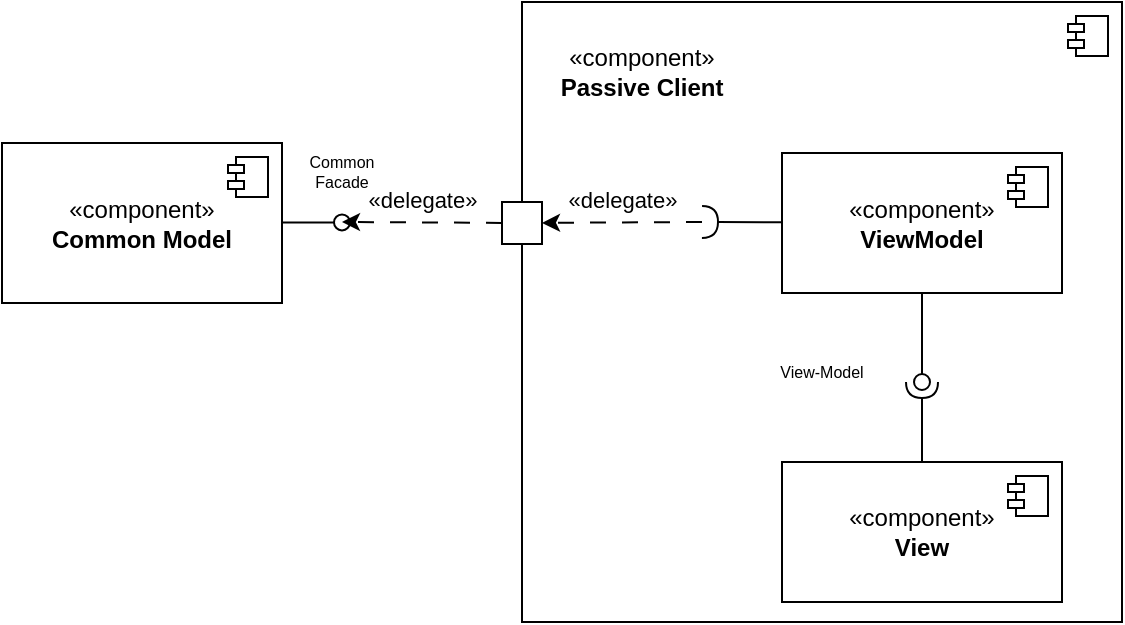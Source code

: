 <mxfile version="28.2.5">
  <diagram name="Seite-1" id="tv3RCUC1lsHie5otSo7a">
    <mxGraphModel dx="1240" dy="718" grid="1" gridSize="10" guides="1" tooltips="1" connect="1" arrows="1" fold="1" page="1" pageScale="1" pageWidth="827" pageHeight="1169" math="0" shadow="0">
      <root>
        <mxCell id="0" />
        <mxCell id="1" parent="0" />
        <mxCell id="zjGeTOThquZhaolVEsW3-168" value="" style="html=1;dropTarget=0;whiteSpace=wrap;" vertex="1" parent="1">
          <mxGeometry x="300" y="330" width="300" height="310" as="geometry" />
        </mxCell>
        <mxCell id="zjGeTOThquZhaolVEsW3-169" value="" style="shape=module;jettyWidth=8;jettyHeight=4;" vertex="1" parent="zjGeTOThquZhaolVEsW3-168">
          <mxGeometry x="1" width="20" height="20" relative="1" as="geometry">
            <mxPoint x="-27" y="7" as="offset" />
          </mxGeometry>
        </mxCell>
        <mxCell id="zjGeTOThquZhaolVEsW3-170" value="&lt;div&gt;«component»&lt;b&gt;&lt;br&gt;&lt;/b&gt;&lt;/div&gt;&lt;div&gt;&lt;b&gt;Common Model&lt;/b&gt;&lt;/div&gt;" style="html=1;dropTarget=0;whiteSpace=wrap;" vertex="1" parent="1">
          <mxGeometry x="40" y="400.5" width="140" height="80" as="geometry" />
        </mxCell>
        <mxCell id="zjGeTOThquZhaolVEsW3-171" value="" style="shape=module;jettyWidth=8;jettyHeight=4;" vertex="1" parent="zjGeTOThquZhaolVEsW3-170">
          <mxGeometry x="1" width="20" height="20" relative="1" as="geometry">
            <mxPoint x="-27" y="7" as="offset" />
          </mxGeometry>
        </mxCell>
        <mxCell id="zjGeTOThquZhaolVEsW3-172" value="" style="html=1;verticalAlign=bottom;labelBackgroundColor=none;endArrow=oval;endFill=0;endSize=8;rounded=0;" edge="1" parent="1">
          <mxGeometry width="160" relative="1" as="geometry">
            <mxPoint x="180" y="440.21" as="sourcePoint" />
            <mxPoint x="210" y="440.21" as="targetPoint" />
          </mxGeometry>
        </mxCell>
        <mxCell id="zjGeTOThquZhaolVEsW3-173" value="Common Facade" style="text;html=1;align=center;verticalAlign=middle;whiteSpace=wrap;rounded=0;fontSize=8;" vertex="1" parent="1">
          <mxGeometry x="180" y="400" width="60" height="30" as="geometry" />
        </mxCell>
        <mxCell id="zjGeTOThquZhaolVEsW3-174" value="&lt;div&gt;«component»&lt;b&gt;&lt;br&gt;&lt;/b&gt;&lt;/div&gt;&lt;div&gt;&lt;b&gt;View&lt;/b&gt;&lt;/div&gt;" style="html=1;dropTarget=0;whiteSpace=wrap;" vertex="1" parent="1">
          <mxGeometry x="430" y="560" width="140" height="70" as="geometry" />
        </mxCell>
        <mxCell id="zjGeTOThquZhaolVEsW3-175" value="" style="shape=module;jettyWidth=8;jettyHeight=4;" vertex="1" parent="zjGeTOThquZhaolVEsW3-174">
          <mxGeometry x="1" width="20" height="20" relative="1" as="geometry">
            <mxPoint x="-27" y="7" as="offset" />
          </mxGeometry>
        </mxCell>
        <mxCell id="zjGeTOThquZhaolVEsW3-176" value="&lt;div&gt;«component»&lt;b&gt;&lt;br&gt;&lt;/b&gt;&lt;/div&gt;&lt;div&gt;&lt;b&gt;ViewModel&lt;/b&gt;&lt;/div&gt;" style="html=1;dropTarget=0;whiteSpace=wrap;" vertex="1" parent="1">
          <mxGeometry x="430" y="405.5" width="140" height="70" as="geometry" />
        </mxCell>
        <mxCell id="zjGeTOThquZhaolVEsW3-177" value="" style="shape=module;jettyWidth=8;jettyHeight=4;" vertex="1" parent="zjGeTOThquZhaolVEsW3-176">
          <mxGeometry x="1" width="20" height="20" relative="1" as="geometry">
            <mxPoint x="-27" y="7" as="offset" />
          </mxGeometry>
        </mxCell>
        <mxCell id="zjGeTOThquZhaolVEsW3-178" value="" style="html=1;verticalAlign=bottom;labelBackgroundColor=none;endArrow=oval;endFill=0;endSize=8;rounded=0;" edge="1" parent="1" source="zjGeTOThquZhaolVEsW3-176">
          <mxGeometry width="160" relative="1" as="geometry">
            <mxPoint x="280" y="485" as="sourcePoint" />
            <mxPoint x="500" y="520" as="targetPoint" />
          </mxGeometry>
        </mxCell>
        <mxCell id="zjGeTOThquZhaolVEsW3-179" value="View-Model" style="text;html=1;align=center;verticalAlign=middle;whiteSpace=wrap;rounded=0;fontSize=8;" vertex="1" parent="1">
          <mxGeometry x="420" y="500" width="60" height="30" as="geometry" />
        </mxCell>
        <mxCell id="zjGeTOThquZhaolVEsW3-182" value="" style="rounded=0;orthogonalLoop=1;jettySize=auto;html=1;endArrow=halfCircle;endFill=0;endSize=6;strokeWidth=1;sketch=0;fontSize=12;" edge="1" parent="1" source="zjGeTOThquZhaolVEsW3-174">
          <mxGeometry relative="1" as="geometry">
            <mxPoint x="600" y="565" as="sourcePoint" />
            <mxPoint x="500" y="520" as="targetPoint" />
          </mxGeometry>
        </mxCell>
        <mxCell id="zjGeTOThquZhaolVEsW3-184" value="" style="rounded=0;orthogonalLoop=1;jettySize=auto;html=1;endArrow=halfCircle;endFill=0;endSize=6;strokeWidth=1;sketch=0;fontSize=12;" edge="1" parent="1" source="zjGeTOThquZhaolVEsW3-176">
          <mxGeometry relative="1" as="geometry">
            <mxPoint x="519" y="550" as="sourcePoint" />
            <mxPoint x="390" y="440" as="targetPoint" />
          </mxGeometry>
        </mxCell>
        <mxCell id="zjGeTOThquZhaolVEsW3-185" value="" style="html=1;rounded=0;" vertex="1" parent="1">
          <mxGeometry x="290" y="430" width="20" height="21" as="geometry" />
        </mxCell>
        <mxCell id="zjGeTOThquZhaolVEsW3-186" value="&lt;div&gt;&lt;div&gt;«delegate»&lt;/div&gt;&lt;/div&gt;" style="rounded=0;orthogonalLoop=1;jettySize=auto;html=1;dashed=1;dashPattern=8 8;spacingBottom=22;" edge="1" parent="1" target="zjGeTOThquZhaolVEsW3-185">
          <mxGeometry relative="1" as="geometry">
            <mxPoint x="410" y="525" as="targetPoint" />
            <mxPoint x="390" y="440" as="sourcePoint" />
          </mxGeometry>
        </mxCell>
        <mxCell id="zjGeTOThquZhaolVEsW3-187" value="&lt;div&gt;&lt;div&gt;«component»&lt;/div&gt;&lt;/div&gt;&lt;div&gt;&lt;b&gt;Passive Client&lt;/b&gt;&lt;/div&gt;" style="text;html=1;align=center;verticalAlign=middle;whiteSpace=wrap;rounded=0;" vertex="1" parent="1">
          <mxGeometry x="310" y="340" width="100" height="50" as="geometry" />
        </mxCell>
        <mxCell id="zjGeTOThquZhaolVEsW3-188" value="&lt;div&gt;&lt;div&gt;«delegate»&lt;/div&gt;&lt;/div&gt;" style="rounded=0;orthogonalLoop=1;jettySize=auto;html=1;dashed=1;dashPattern=8 8;spacingBottom=22;" edge="1" parent="1" source="zjGeTOThquZhaolVEsW3-185">
          <mxGeometry relative="1" as="geometry">
            <mxPoint x="210" y="440" as="targetPoint" />
            <mxPoint x="280" y="500" as="sourcePoint" />
          </mxGeometry>
        </mxCell>
      </root>
    </mxGraphModel>
  </diagram>
</mxfile>
